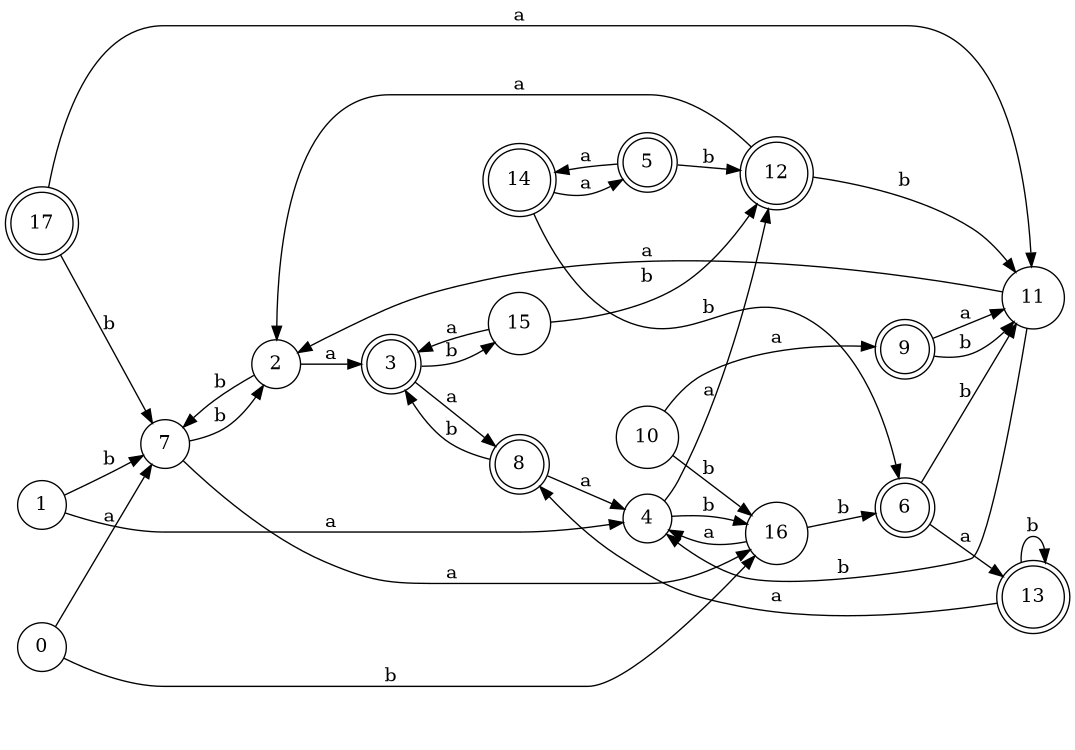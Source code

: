 digraph n15_10 {
__start0 [label="" shape="none"];

rankdir=LR;
size="8,5";

s0 [style="filled", color="black", fillcolor="white" shape="circle", label="0"];
s1 [style="filled", color="black", fillcolor="white" shape="circle", label="1"];
s2 [style="filled", color="black", fillcolor="white" shape="circle", label="2"];
s3 [style="rounded,filled", color="black", fillcolor="white" shape="doublecircle", label="3"];
s4 [style="filled", color="black", fillcolor="white" shape="circle", label="4"];
s5 [style="rounded,filled", color="black", fillcolor="white" shape="doublecircle", label="5"];
s6 [style="rounded,filled", color="black", fillcolor="white" shape="doublecircle", label="6"];
s7 [style="filled", color="black", fillcolor="white" shape="circle", label="7"];
s8 [style="rounded,filled", color="black", fillcolor="white" shape="doublecircle", label="8"];
s9 [style="rounded,filled", color="black", fillcolor="white" shape="doublecircle", label="9"];
s10 [style="filled", color="black", fillcolor="white" shape="circle", label="10"];
s11 [style="filled", color="black", fillcolor="white" shape="circle", label="11"];
s12 [style="rounded,filled", color="black", fillcolor="white" shape="doublecircle", label="12"];
s13 [style="rounded,filled", color="black", fillcolor="white" shape="doublecircle", label="13"];
s14 [style="rounded,filled", color="black", fillcolor="white" shape="doublecircle", label="14"];
s15 [style="filled", color="black", fillcolor="white" shape="circle", label="15"];
s16 [style="filled", color="black", fillcolor="white" shape="circle", label="16"];
s17 [style="rounded,filled", color="black", fillcolor="white" shape="doublecircle", label="17"];
s0 -> s7 [label="a"];
s0 -> s16 [label="b"];
s1 -> s4 [label="a"];
s1 -> s7 [label="b"];
s2 -> s3 [label="a"];
s2 -> s7 [label="b"];
s3 -> s8 [label="a"];
s3 -> s15 [label="b"];
s4 -> s12 [label="a"];
s4 -> s16 [label="b"];
s5 -> s14 [label="a"];
s5 -> s12 [label="b"];
s6 -> s13 [label="a"];
s6 -> s11 [label="b"];
s7 -> s16 [label="a"];
s7 -> s2 [label="b"];
s8 -> s4 [label="a"];
s8 -> s3 [label="b"];
s9 -> s11 [label="a"];
s9 -> s11 [label="b"];
s10 -> s9 [label="a"];
s10 -> s16 [label="b"];
s11 -> s2 [label="a"];
s11 -> s4 [label="b"];
s12 -> s2 [label="a"];
s12 -> s11 [label="b"];
s13 -> s8 [label="a"];
s13 -> s13 [label="b"];
s14 -> s5 [label="a"];
s14 -> s6 [label="b"];
s15 -> s3 [label="a"];
s15 -> s12 [label="b"];
s16 -> s4 [label="a"];
s16 -> s6 [label="b"];
s17 -> s11 [label="a"];
s17 -> s7 [label="b"];

}